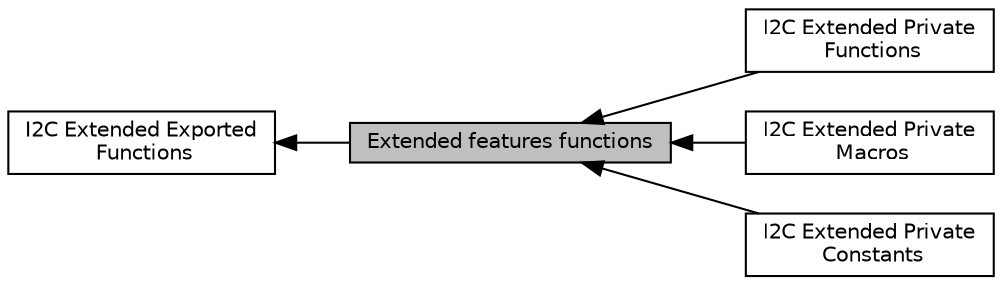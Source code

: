 digraph "Extended features functions"
{
  edge [fontname="Helvetica",fontsize="10",labelfontname="Helvetica",labelfontsize="10"];
  node [fontname="Helvetica",fontsize="10",shape=record];
  rankdir=LR;
  Node4 [label="I2C Extended Private\l Functions",height=0.2,width=0.4,color="black", fillcolor="white", style="filled",URL="$group___i2_c_ex___private___functions.html"];
  Node0 [label="Extended features functions",height=0.2,width=0.4,color="black", fillcolor="grey75", style="filled", fontcolor="black"];
  Node3 [label="I2C Extended Private\l Macros",height=0.2,width=0.4,color="black", fillcolor="white", style="filled",URL="$group___i2_c_ex___private___macro.html"];
  Node1 [label="I2C Extended Exported\l Functions",height=0.2,width=0.4,color="black", fillcolor="white", style="filled",URL="$group___i2_c_ex___exported___functions.html"];
  Node2 [label="I2C Extended Private\l Constants",height=0.2,width=0.4,color="black", fillcolor="white", style="filled",URL="$group___i2_c_ex___private___constants.html"];
  Node1->Node0 [shape=plaintext, dir="back", style="solid"];
  Node0->Node2 [shape=plaintext, dir="back", style="solid"];
  Node0->Node3 [shape=plaintext, dir="back", style="solid"];
  Node0->Node4 [shape=plaintext, dir="back", style="solid"];
}
